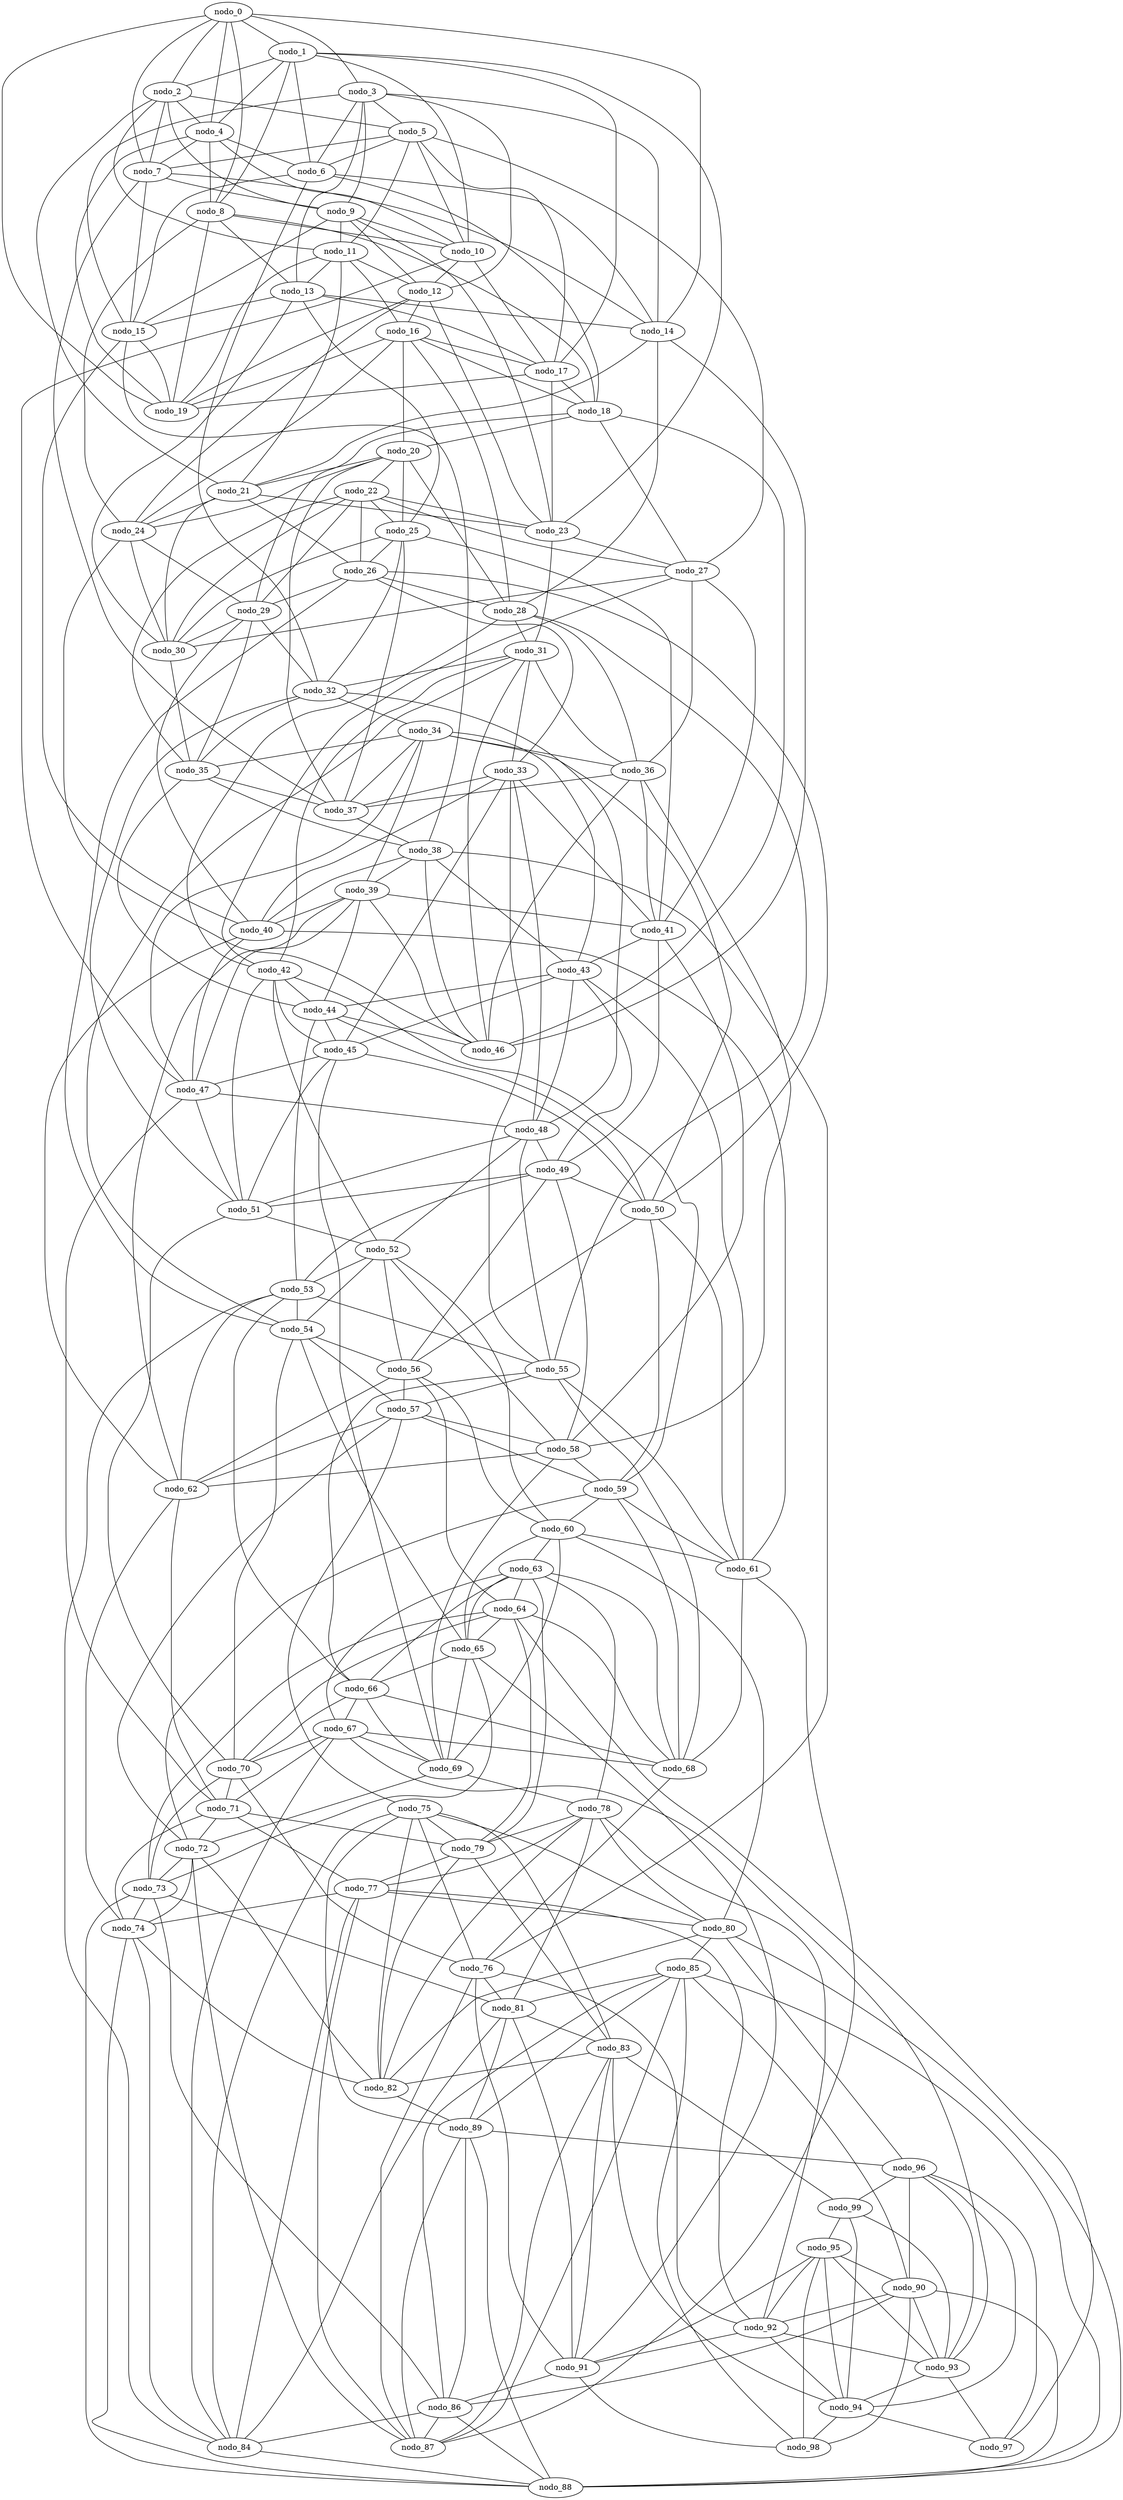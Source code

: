 graph gen_BarabasiAlbert_100 {
 nodo_0;
 nodo_1;
 nodo_2;
 nodo_3;
 nodo_4;
 nodo_5;
 nodo_6;
 nodo_7;
 nodo_8;
 nodo_9;
 nodo_10;
 nodo_11;
 nodo_12;
 nodo_13;
 nodo_14;
 nodo_15;
 nodo_16;
 nodo_17;
 nodo_18;
 nodo_19;
 nodo_20;
 nodo_21;
 nodo_22;
 nodo_23;
 nodo_24;
 nodo_25;
 nodo_26;
 nodo_27;
 nodo_28;
 nodo_29;
 nodo_30;
 nodo_31;
 nodo_32;
 nodo_33;
 nodo_34;
 nodo_35;
 nodo_36;
 nodo_37;
 nodo_38;
 nodo_39;
 nodo_40;
 nodo_41;
 nodo_42;
 nodo_43;
 nodo_44;
 nodo_45;
 nodo_46;
 nodo_47;
 nodo_48;
 nodo_49;
 nodo_50;
 nodo_51;
 nodo_52;
 nodo_53;
 nodo_54;
 nodo_55;
 nodo_56;
 nodo_57;
 nodo_58;
 nodo_59;
 nodo_60;
 nodo_61;
 nodo_62;
 nodo_63;
 nodo_64;
 nodo_65;
 nodo_66;
 nodo_67;
 nodo_68;
 nodo_69;
 nodo_70;
 nodo_71;
 nodo_72;
 nodo_73;
 nodo_74;
 nodo_75;
 nodo_76;
 nodo_77;
 nodo_78;
 nodo_79;
 nodo_80;
 nodo_81;
 nodo_82;
 nodo_83;
 nodo_84;
 nodo_85;
 nodo_86;
 nodo_87;
 nodo_88;
 nodo_89;
 nodo_90;
 nodo_91;
 nodo_92;
 nodo_93;
 nodo_94;
 nodo_95;
 nodo_96;
 nodo_97;
 nodo_98;
 nodo_99;
  nodo_84 -- nodo_88;
  nodo_38 -- nodo_76;
  nodo_39 -- nodo_46;
  nodo_39 -- nodo_44;
  nodo_61 -- nodo_87;
  nodo_39 -- nodo_47;
  nodo_9 -- nodo_23;
  nodo_39 -- nodo_41;
  nodo_95 -- nodo_98;
  nodo_39 -- nodo_40;
  nodo_95 -- nodo_92;
  nodo_95 -- nodo_93;
  nodo_51 -- nodo_52;
  nodo_95 -- nodo_94;
  nodo_73 -- nodo_81;
  nodo_95 -- nodo_90;
  nodo_28 -- nodo_36;
  nodo_17 -- nodo_18;
  nodo_28 -- nodo_31;
  nodo_62 -- nodo_71;
  nodo_17 -- nodo_19;
  nodo_17 -- nodo_23;
  nodo_73 -- nodo_74;
  nodo_27 -- nodo_36;
  nodo_16 -- nodo_17;
  nodo_27 -- nodo_30;
  nodo_16 -- nodo_18;
  nodo_16 -- nodo_19;
  nodo_16 -- nodo_24;
  nodo_62 -- nodo_74;
  nodo_16 -- nodo_20;
  nodo_85 -- nodo_81;
  nodo_73 -- nodo_88;
  nodo_51 -- nodo_70;
  nodo_73 -- nodo_86;
  nodo_49 -- nodo_53;
  nodo_27 -- nodo_42;
  nodo_49 -- nodo_56;
  nodo_49 -- nodo_58;
  nodo_38 -- nodo_39;
  nodo_16 -- nodo_28;
  nodo_27 -- nodo_41;
  nodo_49 -- nodo_50;
  nodo_49 -- nodo_51;
  nodo_38 -- nodo_43;
  nodo_38 -- nodo_46;
  nodo_38 -- nodo_40;
  nodo_0 -- nodo_19;
  nodo_52 -- nodo_56;
  nodo_52 -- nodo_54;
  nodo_74 -- nodo_88;
  nodo_52 -- nodo_53;
  nodo_0 -- nodo_14;
  nodo_52 -- nodo_58;
  nodo_85 -- nodo_98;
  nodo_63 -- nodo_65;
  nodo_63 -- nodo_64;
  nodo_63 -- nodo_67;
  nodo_63 -- nodo_66;
  nodo_63 -- nodo_68;
  nodo_52 -- nodo_60;
  nodo_26 -- nodo_54;
  nodo_15 -- nodo_38;
  nodo_26 -- nodo_50;
  nodo_85 -- nodo_88;
  nodo_85 -- nodo_89;
  nodo_85 -- nodo_86;
  nodo_85 -- nodo_87;
  nodo_63 -- nodo_78;
  nodo_63 -- nodo_79;
  nodo_85 -- nodo_90;
  nodo_15 -- nodo_40;
  nodo_74 -- nodo_82;
  nodo_96 -- nodo_97;
  nodo_74 -- nodo_84;
  nodo_96 -- nodo_99;
  nodo_48 -- nodo_51;
  nodo_75 -- nodo_76;
  nodo_75 -- nodo_79;
  nodo_37 -- nodo_38;
  nodo_48 -- nodo_55;
  nodo_86 -- nodo_89;
  nodo_86 -- nodo_88;
  nodo_48 -- nodo_52;
  nodo_86 -- nodo_87;
  nodo_14 -- nodo_46;
  nodo_48 -- nodo_49;
  nodo_86 -- nodo_90;
  nodo_75 -- nodo_80;
  nodo_75 -- nodo_82;
  nodo_75 -- nodo_83;
  nodo_75 -- nodo_84;
  nodo_26 -- nodo_33;
  nodo_47 -- nodo_71;
  nodo_53 -- nodo_55;
  nodo_1 -- nodo_17;
  nodo_53 -- nodo_54;
  nodo_64 -- nodo_70;
  nodo_15 -- nodo_19;
  nodo_64 -- nodo_73;
  nodo_64 -- nodo_68;
  nodo_64 -- nodo_65;
  nodo_86 -- nodo_84;
  nodo_26 -- nodo_29;
  nodo_1 -- nodo_10;
  nodo_26 -- nodo_28;
  nodo_53 -- nodo_62;
  nodo_31 -- nodo_36;
  nodo_31 -- nodo_32;
  nodo_31 -- nodo_33;
  nodo_42 -- nodo_51;
  nodo_42 -- nodo_52;
  nodo_42 -- nodo_44;
  nodo_42 -- nodo_45;
  nodo_1 -- nodo_23;
  nodo_31 -- nodo_42;
  nodo_70 -- nodo_76;
  nodo_70 -- nodo_73;
  nodo_70 -- nodo_71;
  nodo_81 -- nodo_83;
  nodo_81 -- nodo_84;
  nodo_20 -- nodo_28;
  nodo_59 -- nodo_61;
  nodo_81 -- nodo_91;
  nodo_20 -- nodo_25;
  nodo_59 -- nodo_60;
  nodo_20 -- nodo_24;
  nodo_20 -- nodo_22;
  nodo_20 -- nodo_21;
  nodo_59 -- nodo_68;
  nodo_92 -- nodo_93;
  nodo_82 -- nodo_89;
  nodo_59 -- nodo_72;
  nodo_41 -- nodo_58;
  nodo_2 -- nodo_11;
  nodo_18 -- nodo_46;
  nodo_93 -- nodo_97;
  nodo_93 -- nodo_96;
  nodo_93 -- nodo_94;
  nodo_93 -- nodo_99;
  nodo_30 -- nodo_35;
  nodo_60 -- nodo_61;
  nodo_60 -- nodo_63;
  nodo_41 -- nodo_49;
  nodo_2 -- nodo_21;
  nodo_60 -- nodo_65;
  nodo_41 -- nodo_43;
  nodo_60 -- nodo_69;
  nodo_71 -- nodo_79;
  nodo_71 -- nodo_77;
  nodo_71 -- nodo_74;
  nodo_71 -- nodo_72;
  nodo_29 -- nodo_35;
  nodo_94 -- nodo_92;
  nodo_29 -- nodo_32;
  nodo_60 -- nodo_80;
  nodo_29 -- nodo_30;
  nodo_18 -- nodo_27;
  nodo_18 -- nodo_29;
  nodo_83 -- nodo_82;
  nodo_18 -- nodo_20;
  nodo_3 -- nodo_15;
  nodo_40 -- nodo_61;
  nodo_40 -- nodo_62;
  nodo_29 -- nodo_40;
  nodo_3 -- nodo_12;
  nodo_3 -- nodo_13;
  nodo_3 -- nodo_14;
  nodo_72 -- nodo_82;
  nodo_50 -- nodo_56;
  nodo_83 -- nodo_99;
  nodo_50 -- nodo_59;
  nodo_28 -- nodo_42;
  nodo_40 -- nodo_47;
  nodo_61 -- nodo_68;
  nodo_50 -- nodo_61;
  nodo_72 -- nodo_74;
  nodo_39 -- nodo_62;
  nodo_72 -- nodo_73;
  nodo_28 -- nodo_55;
  nodo_83 -- nodo_87;
  nodo_83 -- nodo_91;
  nodo_83 -- nodo_94;
  nodo_94 -- nodo_99;
  nodo_72 -- nodo_87;
  nodo_94 -- nodo_96;
  nodo_94 -- nodo_97;
  nodo_94 -- nodo_98;
  nodo_56 -- nodo_57;
  nodo_67 -- nodo_70;
  nodo_4 -- nodo_19;
  nodo_67 -- nodo_71;
  nodo_67 -- nodo_69;
  nodo_90 -- nodo_88;
  nodo_4 -- nodo_10;
  nodo_67 -- nodo_68;
  nodo_78 -- nodo_92;
  nodo_56 -- nodo_64;
  nodo_22 -- nodo_35;
  nodo_56 -- nodo_60;
  nodo_56 -- nodo_62;
  nodo_78 -- nodo_79;
  nodo_33 -- nodo_48;
  nodo_33 -- nodo_45;
  nodo_67 -- nodo_84;
  nodo_89 -- nodo_96;
  nodo_7 -- nodo_9;
  nodo_78 -- nodo_81;
  nodo_78 -- nodo_80;
  nodo_33 -- nodo_55;
  nodo_78 -- nodo_82;
  nodo_33 -- nodo_37;
  nodo_44 -- nodo_53;
  nodo_67 -- nodo_93;
  nodo_44 -- nodo_50;
  nodo_44 -- nodo_46;
  nodo_44 -- nodo_45;
  nodo_79 -- nodo_82;
  nodo_79 -- nodo_83;
  nodo_33 -- nodo_41;
  nodo_33 -- nodo_40;
  nodo_22 -- nodo_30;
  nodo_57 -- nodo_59;
  nodo_57 -- nodo_58;
  nodo_5 -- nodo_17;
  nodo_10 -- nodo_47;
  nodo_11 -- nodo_12;
  nodo_11 -- nodo_13;
  nodo_11 -- nodo_19;
  nodo_11 -- nodo_16;
  nodo_68 -- nodo_76;
  nodo_5 -- nodo_10;
  nodo_5 -- nodo_11;
  nodo_11 -- nodo_21;
  nodo_22 -- nodo_23;
  nodo_90 -- nodo_93;
  nodo_22 -- nodo_25;
  nodo_22 -- nodo_26;
  nodo_90 -- nodo_92;
  nodo_22 -- nodo_27;
  nodo_57 -- nodo_62;
  nodo_22 -- nodo_29;
  nodo_79 -- nodo_77;
  nodo_90 -- nodo_96;
  nodo_32 -- nodo_48;
  nodo_21 -- nodo_30;
  nodo_10 -- nodo_12;
  nodo_80 -- nodo_85;
  nodo_80 -- nodo_88;
  nodo_80 -- nodo_82;
  nodo_43 -- nodo_61;
  nodo_10 -- nodo_17;
  nodo_5 -- nodo_27;
  nodo_21 -- nodo_23;
  nodo_91 -- nodo_95;
  nodo_21 -- nodo_24;
  nodo_32 -- nodo_51;
  nodo_21 -- nodo_26;
  nodo_91 -- nodo_98;
  nodo_57 -- nodo_72;
  nodo_57 -- nodo_75;
  nodo_32 -- nodo_35;
  nodo_32 -- nodo_34;
  nodo_5 -- nodo_6;
  nodo_5 -- nodo_7;
  nodo_43 -- nodo_49;
  nodo_43 -- nodo_48;
  nodo_43 -- nodo_45;
  nodo_43 -- nodo_44;
  nodo_91 -- nodo_86;
  nodo_69 -- nodo_72;
  nodo_58 -- nodo_59;
  nodo_92 -- nodo_91;
  nodo_31 -- nodo_54;
  nodo_6 -- nodo_18;
  nodo_69 -- nodo_78;
  nodo_20 -- nodo_37;
  nodo_6 -- nodo_15;
  nodo_6 -- nodo_14;
  nodo_58 -- nodo_69;
  nodo_58 -- nodo_62;
  nodo_31 -- nodo_46;
  nodo_80 -- nodo_96;
  nodo_4 -- nodo_6;
  nodo_4 -- nodo_7;
  nodo_4 -- nodo_8;
  nodo_42 -- nodo_59;
  nodo_25 -- nodo_32;
  nodo_53 -- nodo_66;
  nodo_25 -- nodo_30;
  nodo_98 -- nodo_90;
  nodo_14 -- nodo_21;
  nodo_6 -- nodo_32;
  nodo_64 -- nodo_79;
  nodo_36 -- nodo_58;
  nodo_25 -- nodo_26;
  nodo_75 -- nodo_89;
  nodo_25 -- nodo_41;
  nodo_36 -- nodo_37;
  nodo_3 -- nodo_5;
  nodo_14 -- nodo_28;
  nodo_3 -- nodo_6;
  nodo_3 -- nodo_9;
  nodo_64 -- nodo_97;
  nodo_47 -- nodo_51;
  nodo_7 -- nodo_14;
  nodo_36 -- nodo_41;
  nodo_7 -- nodo_15;
  nodo_36 -- nodo_46;
  nodo_47 -- nodo_48;
  nodo_25 -- nodo_37;
  nodo_53 -- nodo_84;
  nodo_54 -- nodo_57;
  nodo_54 -- nodo_56;
  nodo_24 -- nodo_46;
  nodo_13 -- nodo_25;
  nodo_65 -- nodo_73;
  nodo_13 -- nodo_30;
  nodo_65 -- nodo_69;
  nodo_65 -- nodo_66;
  nodo_76 -- nodo_92;
  nodo_76 -- nodo_91;
  nodo_54 -- nodo_65;
  nodo_2 -- nodo_4;
  nodo_2 -- nodo_5;
  nodo_2 -- nodo_7;
  nodo_2 -- nodo_9;
  nodo_87 -- nodo_89;
  nodo_7 -- nodo_37;
  nodo_76 -- nodo_81;
  nodo_54 -- nodo_70;
  nodo_76 -- nodo_87;
  nodo_77 -- nodo_78;
  nodo_35 -- nodo_37;
  nodo_35 -- nodo_38;
  nodo_65 -- nodo_91;
  nodo_88 -- nodo_89;
  nodo_8 -- nodo_13;
  nodo_8 -- nodo_18;
  nodo_8 -- nodo_19;
  nodo_35 -- nodo_44;
  nodo_77 -- nodo_80;
  nodo_77 -- nodo_84;
  nodo_8 -- nodo_10;
  nodo_77 -- nodo_87;
  nodo_24 -- nodo_30;
  nodo_1 -- nodo_2;
  nodo_55 -- nodo_57;
  nodo_99 -- nodo_95;
  nodo_1 -- nodo_4;
  nodo_1 -- nodo_6;
  nodo_13 -- nodo_17;
  nodo_1 -- nodo_8;
  nodo_13 -- nodo_15;
  nodo_66 -- nodo_70;
  nodo_13 -- nodo_14;
  nodo_66 -- nodo_69;
  nodo_66 -- nodo_67;
  nodo_8 -- nodo_24;
  nodo_66 -- nodo_68;
  nodo_45 -- nodo_69;
  nodo_55 -- nodo_66;
  nodo_24 -- nodo_29;
  nodo_77 -- nodo_74;
  nodo_55 -- nodo_61;
  nodo_23 -- nodo_31;
  nodo_55 -- nodo_68;
  nodo_34 -- nodo_47;
  nodo_89 -- nodo_81;
  nodo_12 -- nodo_16;
  nodo_12 -- nodo_19;
  nodo_12 -- nodo_23;
  nodo_23 -- nodo_27;
  nodo_34 -- nodo_50;
  nodo_0 -- nodo_1;
  nodo_0 -- nodo_2;
  nodo_34 -- nodo_39;
  nodo_0 -- nodo_3;
  nodo_0 -- nodo_4;
  nodo_34 -- nodo_37;
  nodo_34 -- nodo_36;
  nodo_34 -- nodo_35;
  nodo_0 -- nodo_7;
  nodo_0 -- nodo_8;
  nodo_12 -- nodo_24;
  nodo_45 -- nodo_51;
  nodo_45 -- nodo_50;
  nodo_9 -- nodo_15;
  nodo_45 -- nodo_47;
  nodo_77 -- nodo_92;
  nodo_34 -- nodo_43;
  nodo_9 -- nodo_12;
  nodo_9 -- nodo_11;
  nodo_9 -- nodo_10;
}